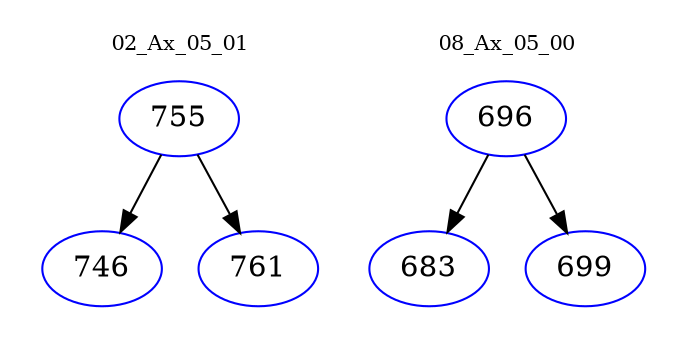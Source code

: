 digraph{
subgraph cluster_0 {
color = white
label = "02_Ax_05_01";
fontsize=10;
T0_755 [label="755", color="blue"]
T0_755 -> T0_746 [color="black"]
T0_746 [label="746", color="blue"]
T0_755 -> T0_761 [color="black"]
T0_761 [label="761", color="blue"]
}
subgraph cluster_1 {
color = white
label = "08_Ax_05_00";
fontsize=10;
T1_696 [label="696", color="blue"]
T1_696 -> T1_683 [color="black"]
T1_683 [label="683", color="blue"]
T1_696 -> T1_699 [color="black"]
T1_699 [label="699", color="blue"]
}
}

